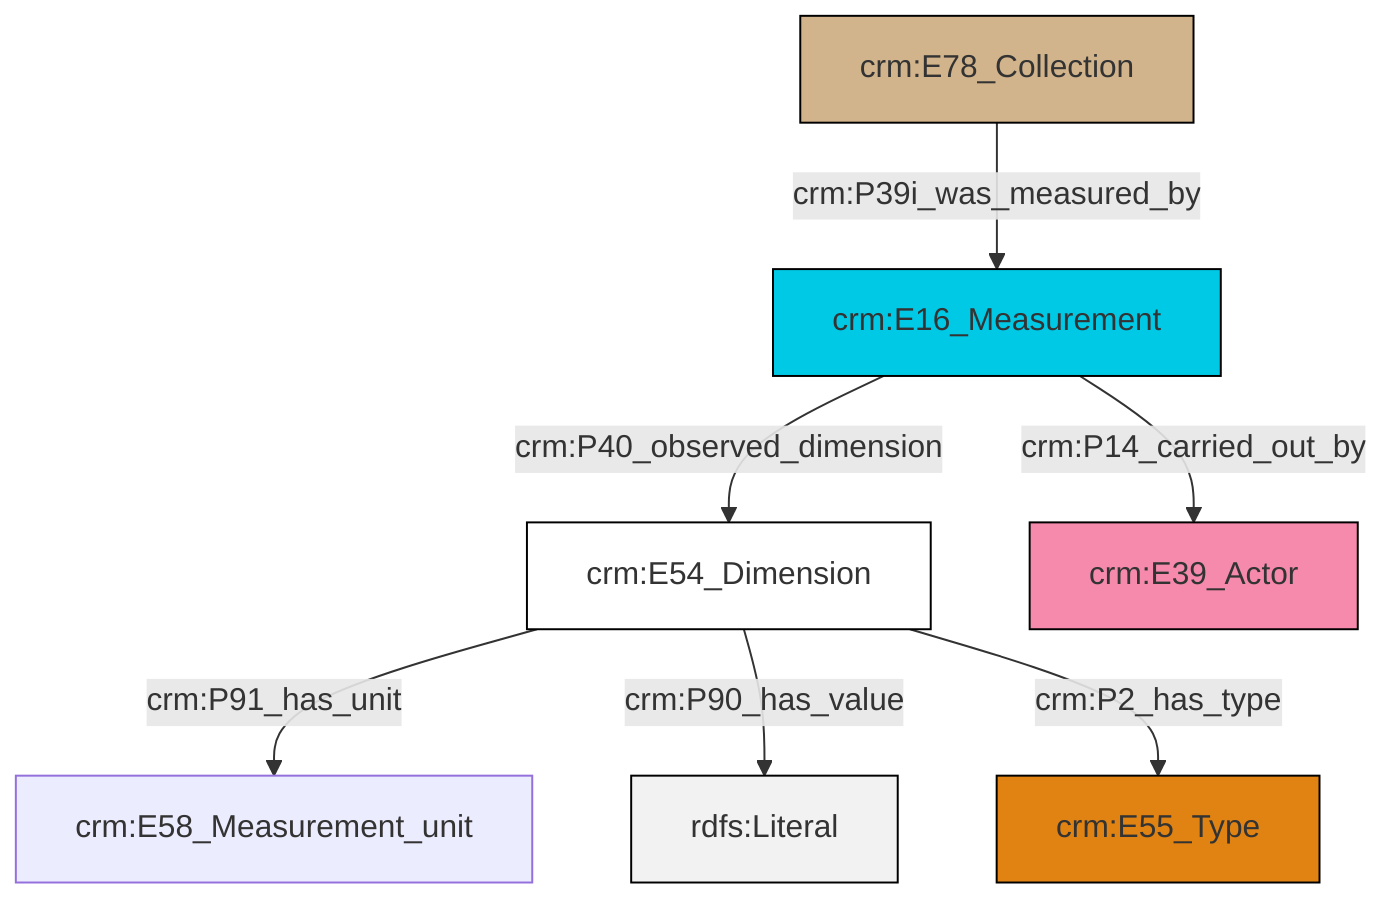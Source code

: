 graph TD
classDef Literal fill:#f2f2f2,stroke:#000000;
classDef CRM_Entity fill:#FFFFFF,stroke:#000000;
classDef Temporal_Entity fill:#00C9E6, stroke:#000000;
classDef Type fill:#E18312, stroke:#000000;
classDef Time-Span fill:#2C9C91, stroke:#000000;
classDef Appellation fill:#FFEB7F, stroke:#000000;
classDef Place fill:#008836, stroke:#000000;
classDef Persistent_Item fill:#B266B2, stroke:#000000;
classDef Conceptual_Object fill:#FFD700, stroke:#000000;
classDef Physical_Thing fill:#D2B48C, stroke:#000000;
classDef Actor fill:#f58aad, stroke:#000000;
classDef PC_Classes fill:#4ce600, stroke:#000000;
classDef Multi fill:#cccccc,stroke:#000000;

0["crm:E54_Dimension"]:::CRM_Entity -->|crm:P91_has_unit| 1["crm:E58_Measurement_unit"]:::Default
2["crm:E16_Measurement"]:::Temporal_Entity -->|crm:P14_carried_out_by| 3["crm:E39_Actor"]:::Actor
0["crm:E54_Dimension"]:::CRM_Entity -->|crm:P90_has_value| 11[rdfs:Literal]:::Literal
4["crm:E78_Collection"]:::Physical_Thing -->|crm:P39i_was_measured_by| 2["crm:E16_Measurement"]:::Temporal_Entity
0["crm:E54_Dimension"]:::CRM_Entity -->|crm:P2_has_type| 9["crm:E55_Type"]:::Type
2["crm:E16_Measurement"]:::Temporal_Entity -->|crm:P40_observed_dimension| 0["crm:E54_Dimension"]:::CRM_Entity
